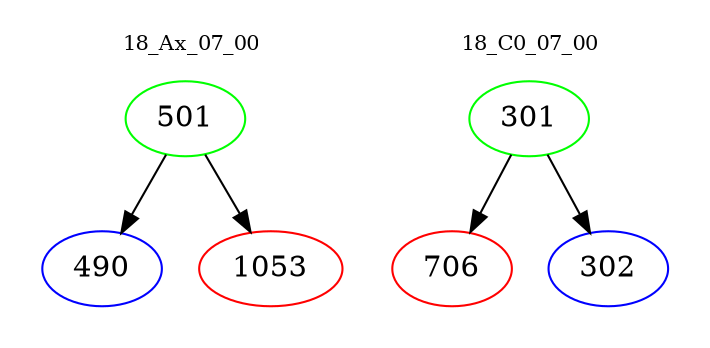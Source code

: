 digraph{
subgraph cluster_0 {
color = white
label = "18_Ax_07_00";
fontsize=10;
T0_501 [label="501", color="green"]
T0_501 -> T0_490 [color="black"]
T0_490 [label="490", color="blue"]
T0_501 -> T0_1053 [color="black"]
T0_1053 [label="1053", color="red"]
}
subgraph cluster_1 {
color = white
label = "18_C0_07_00";
fontsize=10;
T1_301 [label="301", color="green"]
T1_301 -> T1_706 [color="black"]
T1_706 [label="706", color="red"]
T1_301 -> T1_302 [color="black"]
T1_302 [label="302", color="blue"]
}
}
